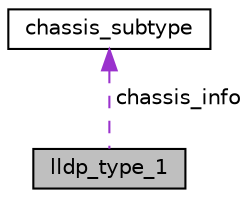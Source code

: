 digraph "lldp_type_1"
{
 // LATEX_PDF_SIZE
  edge [fontname="Helvetica",fontsize="10",labelfontname="Helvetica",labelfontsize="10"];
  node [fontname="Helvetica",fontsize="10",shape=record];
  Node1 [label="lldp_type_1",height=0.2,width=0.4,color="black", fillcolor="grey75", style="filled", fontcolor="black",tooltip=" "];
  Node2 -> Node1 [dir="back",color="darkorchid3",fontsize="10",style="dashed",label=" chassis_info" ,fontname="Helvetica"];
  Node2 [label="chassis_subtype",height=0.2,width=0.4,color="black", fillcolor="white", style="filled",URL="$structchassis__subtype.html",tooltip=" "];
}
